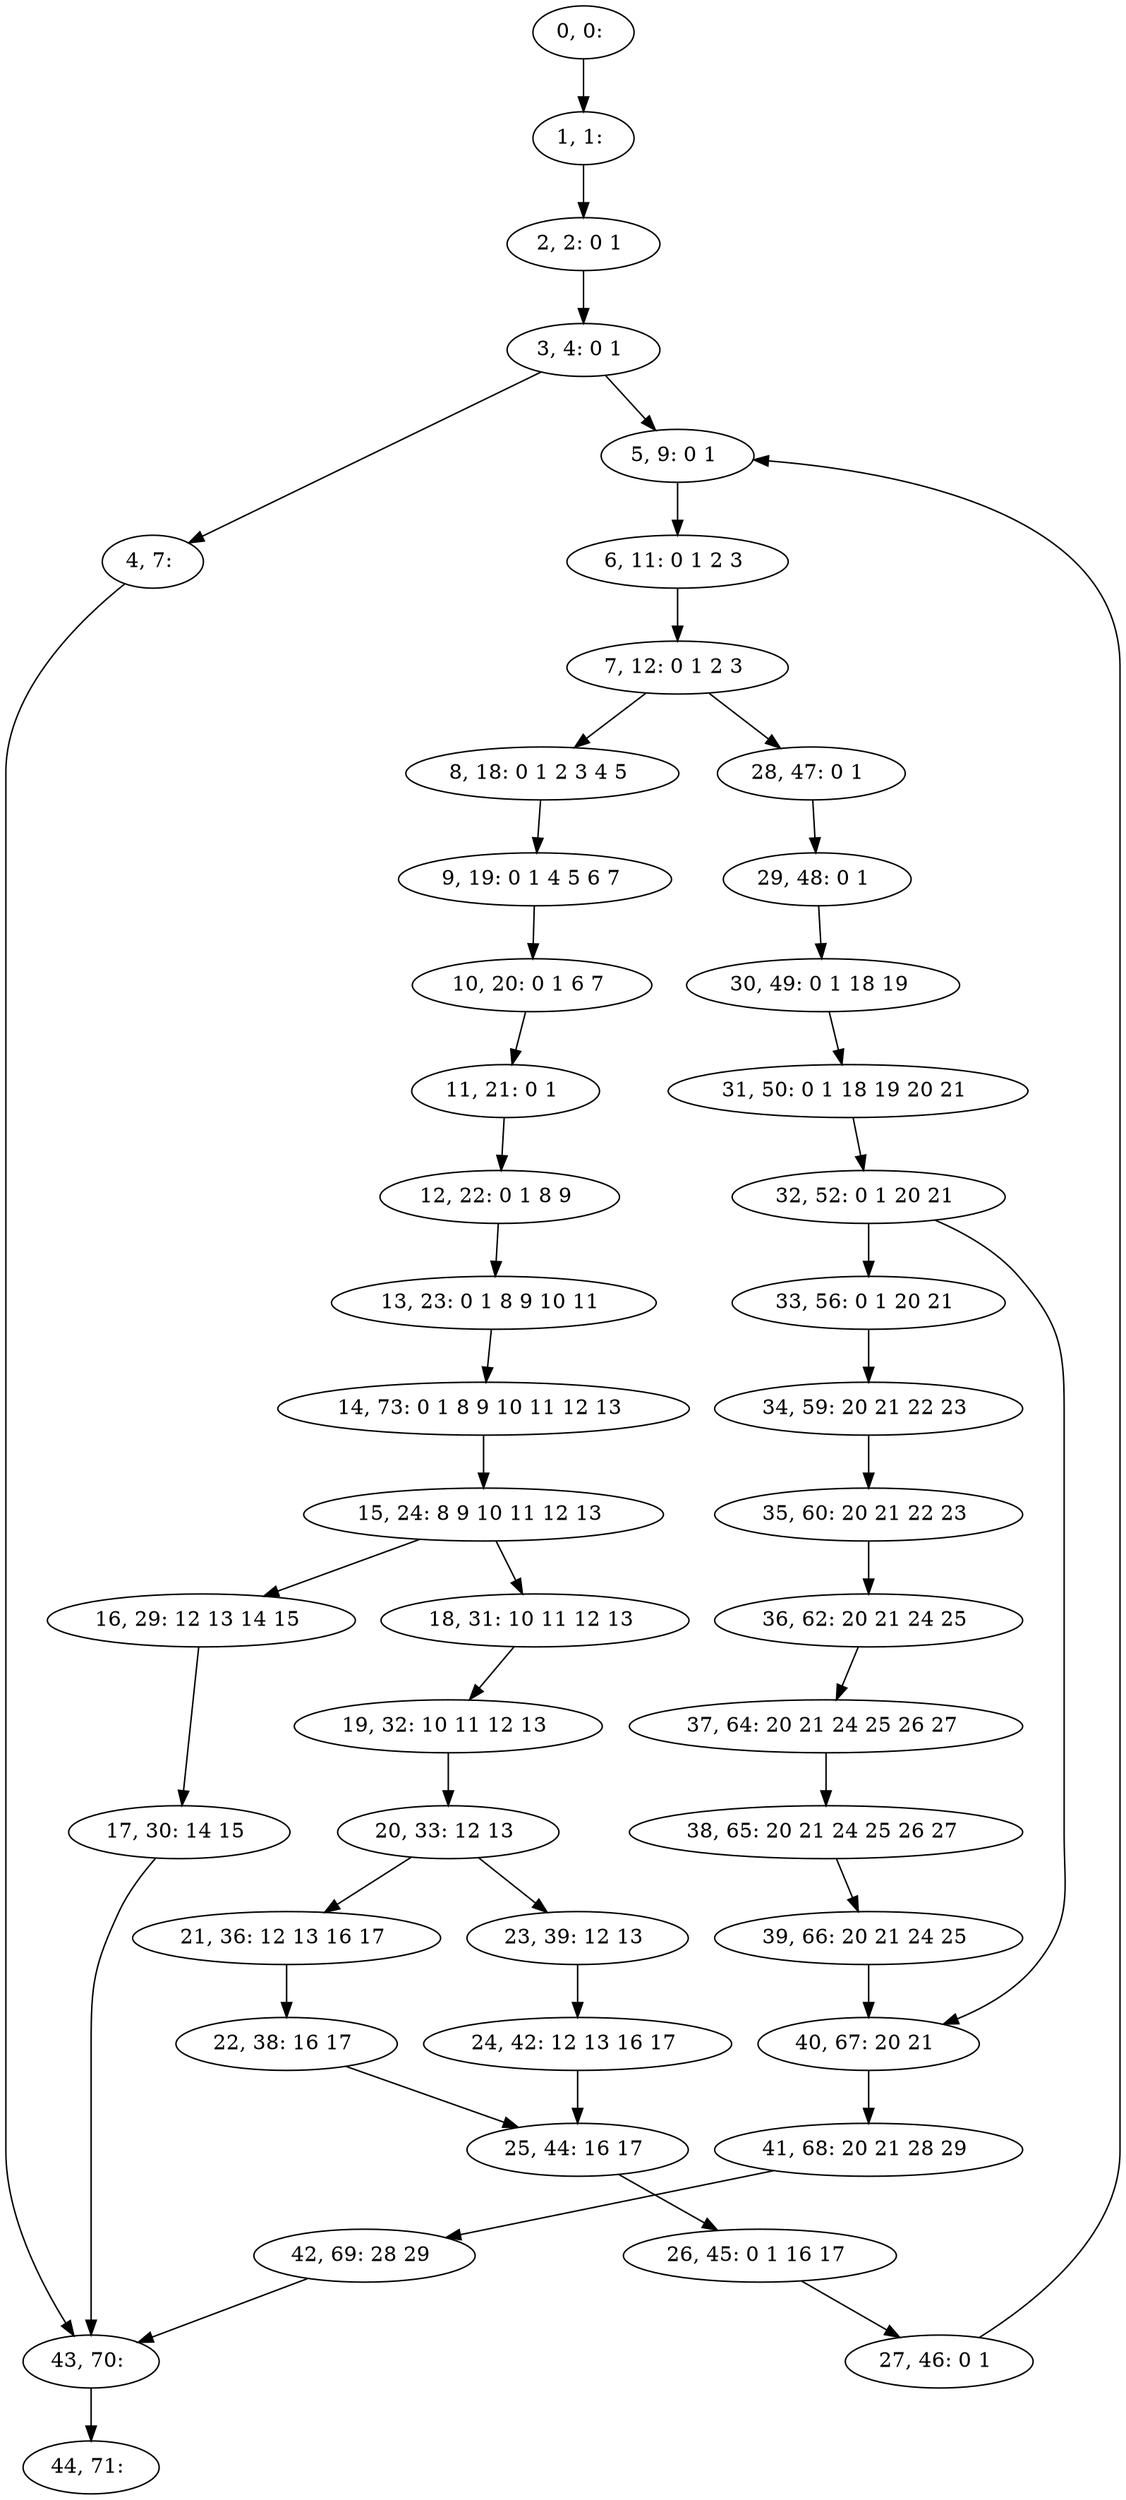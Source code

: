 digraph G {
0[label="0, 0: "];
1[label="1, 1: "];
2[label="2, 2: 0 1 "];
3[label="3, 4: 0 1 "];
4[label="4, 7: "];
5[label="5, 9: 0 1 "];
6[label="6, 11: 0 1 2 3 "];
7[label="7, 12: 0 1 2 3 "];
8[label="8, 18: 0 1 2 3 4 5 "];
9[label="9, 19: 0 1 4 5 6 7 "];
10[label="10, 20: 0 1 6 7 "];
11[label="11, 21: 0 1 "];
12[label="12, 22: 0 1 8 9 "];
13[label="13, 23: 0 1 8 9 10 11 "];
14[label="14, 73: 0 1 8 9 10 11 12 13 "];
15[label="15, 24: 8 9 10 11 12 13 "];
16[label="16, 29: 12 13 14 15 "];
17[label="17, 30: 14 15 "];
18[label="18, 31: 10 11 12 13 "];
19[label="19, 32: 10 11 12 13 "];
20[label="20, 33: 12 13 "];
21[label="21, 36: 12 13 16 17 "];
22[label="22, 38: 16 17 "];
23[label="23, 39: 12 13 "];
24[label="24, 42: 12 13 16 17 "];
25[label="25, 44: 16 17 "];
26[label="26, 45: 0 1 16 17 "];
27[label="27, 46: 0 1 "];
28[label="28, 47: 0 1 "];
29[label="29, 48: 0 1 "];
30[label="30, 49: 0 1 18 19 "];
31[label="31, 50: 0 1 18 19 20 21 "];
32[label="32, 52: 0 1 20 21 "];
33[label="33, 56: 0 1 20 21 "];
34[label="34, 59: 20 21 22 23 "];
35[label="35, 60: 20 21 22 23 "];
36[label="36, 62: 20 21 24 25 "];
37[label="37, 64: 20 21 24 25 26 27 "];
38[label="38, 65: 20 21 24 25 26 27 "];
39[label="39, 66: 20 21 24 25 "];
40[label="40, 67: 20 21 "];
41[label="41, 68: 20 21 28 29 "];
42[label="42, 69: 28 29 "];
43[label="43, 70: "];
44[label="44, 71: "];
0->1 ;
1->2 ;
2->3 ;
3->4 ;
3->5 ;
4->43 ;
5->6 ;
6->7 ;
7->8 ;
7->28 ;
8->9 ;
9->10 ;
10->11 ;
11->12 ;
12->13 ;
13->14 ;
14->15 ;
15->16 ;
15->18 ;
16->17 ;
17->43 ;
18->19 ;
19->20 ;
20->21 ;
20->23 ;
21->22 ;
22->25 ;
23->24 ;
24->25 ;
25->26 ;
26->27 ;
27->5 ;
28->29 ;
29->30 ;
30->31 ;
31->32 ;
32->33 ;
32->40 ;
33->34 ;
34->35 ;
35->36 ;
36->37 ;
37->38 ;
38->39 ;
39->40 ;
40->41 ;
41->42 ;
42->43 ;
43->44 ;
}
